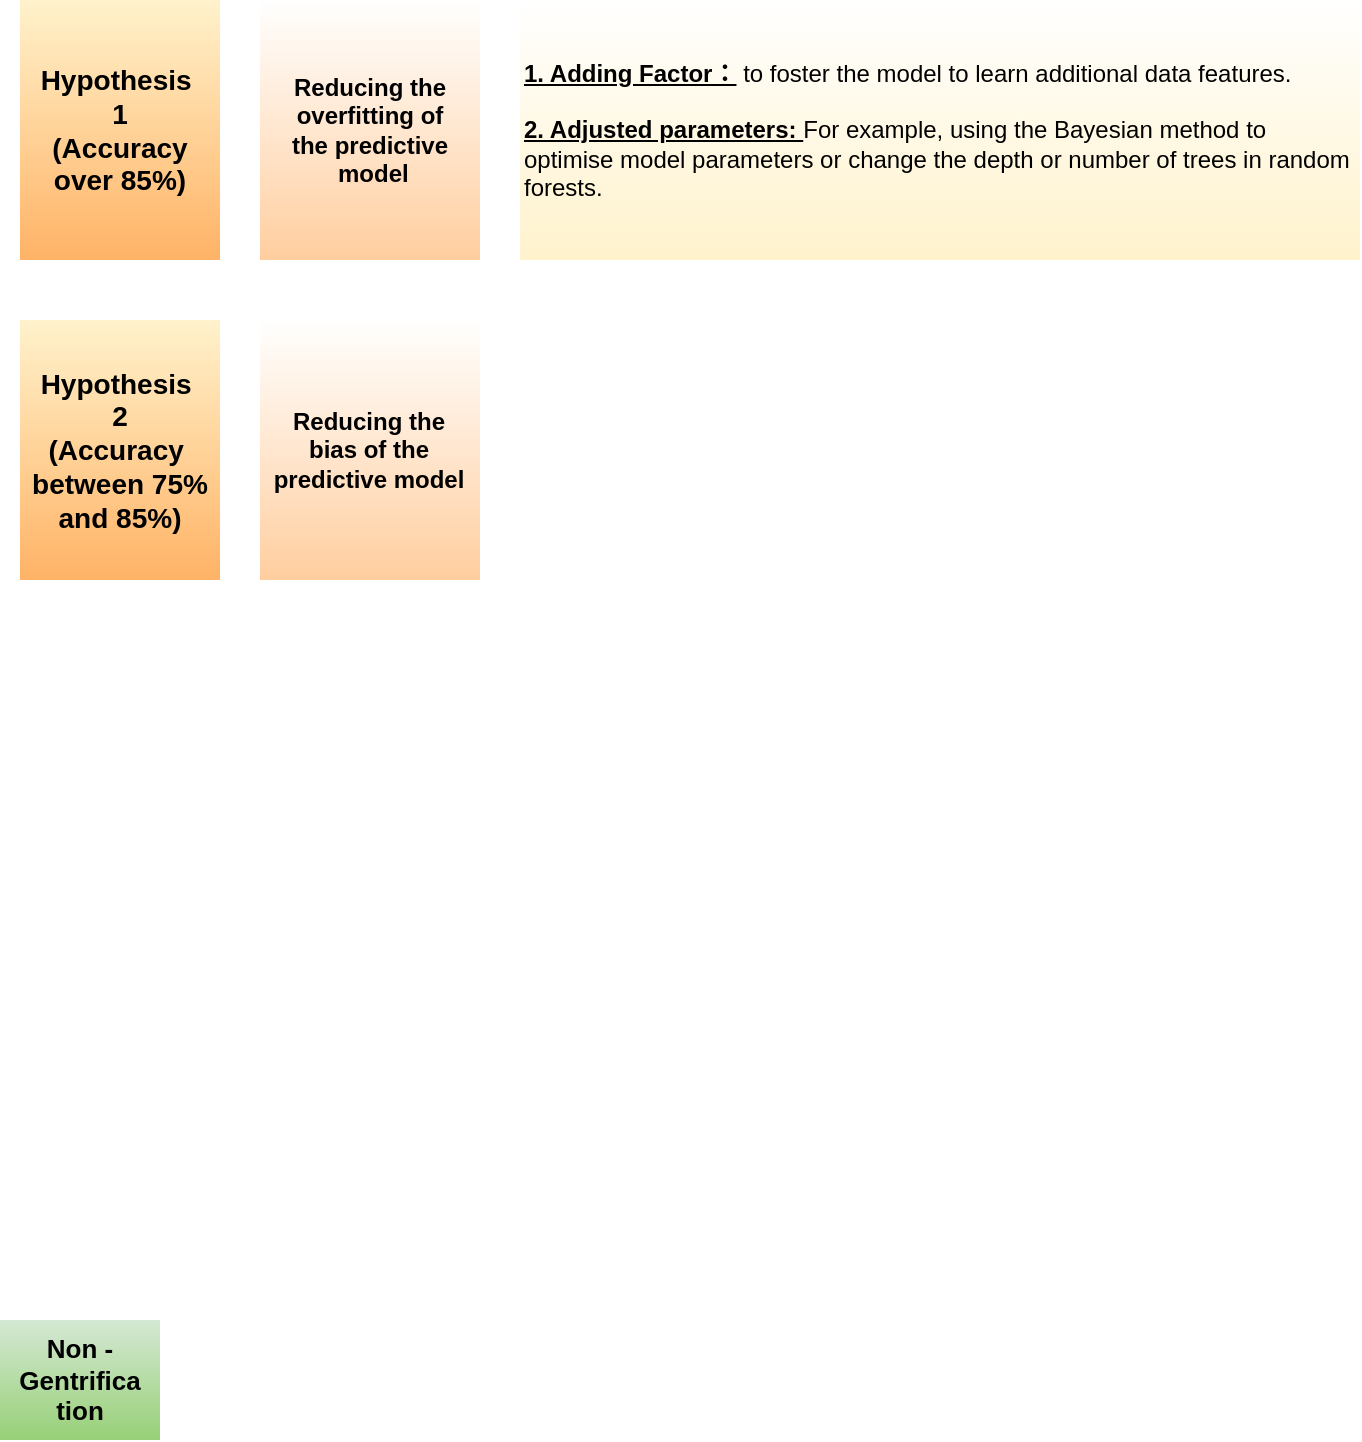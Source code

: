 <mxfile version="24.0.1" type="github">
  <diagram name="Page-1" id="e0dU8aj4kJPcj-eKRje5">
    <mxGraphModel dx="1272" dy="977" grid="1" gridSize="10" guides="1" tooltips="1" connect="1" arrows="1" fold="1" page="1" pageScale="1" pageWidth="827" pageHeight="1169" math="0" shadow="0">
      <root>
        <mxCell id="0" />
        <mxCell id="1" parent="0" />
        <mxCell id="fAYKZb8tC003D7oPLNtD-1" value="&lt;span style=&quot;font-size: 14px;&quot;&gt;&lt;b&gt;Hypothesis&amp;nbsp;&lt;/b&gt;&lt;/span&gt;&lt;div&gt;&lt;b style=&quot;font-size: 14px; background-color: initial;&quot;&gt;1&lt;/b&gt;&lt;br&gt;&lt;/div&gt;&lt;div&gt;&lt;b style=&quot;font-size: 14px; background-color: initial;&quot;&gt;(Accuracy over 85%)&lt;/b&gt;&lt;/div&gt;" style="rounded=0;whiteSpace=wrap;html=1;fillColor=#fff2cc;strokeColor=none;gradientColor=#FFB366;" vertex="1" parent="1">
          <mxGeometry x="70" y="80" width="100" height="130" as="geometry" />
        </mxCell>
        <mxCell id="fAYKZb8tC003D7oPLNtD-2" value="&lt;span style=&quot;font-size: 12px;&quot;&gt;&lt;b style=&quot;font-size: 12px;&quot;&gt;Reducing the overfitting of the&amp;nbsp;&lt;/b&gt;&lt;/span&gt;&lt;b&gt;predictive&lt;/b&gt;&lt;div&gt;&lt;span style=&quot;font-size: 12px;&quot;&gt;&lt;b style=&quot;font-size: 12px;&quot;&gt;&amp;nbsp;model&lt;/b&gt;&lt;/span&gt;&lt;/div&gt;" style="whiteSpace=wrap;html=1;fillColor=#FFFFFF;strokeColor=none;rounded=0;gradientColor=#FFCE9F;fontSize=12;" vertex="1" parent="1">
          <mxGeometry x="190" y="80" width="110" height="130" as="geometry" />
        </mxCell>
        <mxCell id="fAYKZb8tC003D7oPLNtD-3" value="&lt;div style=&quot;&quot;&gt;&lt;span style=&quot;background-color: initial;&quot;&gt;&lt;b&gt;&lt;u&gt;1. Adding Factor：&lt;/u&gt;&lt;/b&gt; to foster the model to learn additional data features.&lt;/span&gt;&lt;/div&gt;&lt;div style=&quot;&quot;&gt;&lt;br&gt;&lt;span style=&quot;background-color: initial;&quot;&gt;&lt;b&gt;&lt;u&gt;2. Adjusted parameters: &lt;/u&gt;&lt;/b&gt;For example, using the Bayesian method to optimise model parameters or change the depth or number of trees in random forests.&lt;/span&gt;&lt;br&gt;&lt;/div&gt;" style="whiteSpace=wrap;html=1;fillColor=#FFFFFF;strokeColor=none;rounded=0;gradientColor=#FFF2CC;align=left;" vertex="1" parent="1">
          <mxGeometry x="320" y="80" width="420" height="130" as="geometry" />
        </mxCell>
        <mxCell id="fAYKZb8tC003D7oPLNtD-4" value="&lt;b style=&quot;font-size: 13px;&quot;&gt;&lt;font style=&quot;font-size: 13px;&quot;&gt;Non -Gentrifica&lt;br&gt;tion&lt;/font&gt;&lt;/b&gt;" style="whiteSpace=wrap;html=1;fillColor=#D5E8D4;strokeColor=none;rounded=0;align=center;gradientColor=#97D077;" vertex="1" parent="1">
          <mxGeometry x="60" y="740" width="80" height="60" as="geometry" />
        </mxCell>
        <mxCell id="fAYKZb8tC003D7oPLNtD-5" value="&lt;span style=&quot;font-size: 14px;&quot;&gt;&lt;font style=&quot;font-size: 14px;&quot;&gt;&lt;b&gt;Hypothesis&amp;nbsp;&lt;/b&gt;&lt;/font&gt;&lt;/span&gt;&lt;div style=&quot;font-size: 14px;&quot;&gt;&lt;font style=&quot;font-size: 14px;&quot;&gt;&lt;b&gt;2&lt;/b&gt;&lt;/font&gt;&lt;/div&gt;&lt;div style=&quot;font-size: 14px;&quot;&gt;&lt;span style=&quot;background-color: initial; font-weight: bold;&quot;&gt;(Accuracy&amp;nbsp;&lt;/span&gt;&lt;br&gt;&lt;/div&gt;&lt;div style=&quot;font-size: 14px;&quot;&gt;&lt;font style=&quot;font-size: 14px;&quot;&gt;&lt;span style=&quot;background-color: initial;&quot;&gt;&lt;b style=&quot;&quot;&gt;&lt;font face=&quot;Helvetica&quot;&gt;between 75% and 85%&lt;/font&gt;&lt;/b&gt;&lt;/span&gt;&lt;span style=&quot;font-weight: bold; background-color: initial;&quot;&gt;)&lt;/span&gt;&lt;/font&gt;&lt;/div&gt;" style="rounded=0;whiteSpace=wrap;html=1;fillColor=#fff2cc;strokeColor=none;gradientColor=#FFB366;" vertex="1" parent="1">
          <mxGeometry x="70" y="240" width="100" height="130" as="geometry" />
        </mxCell>
        <mxCell id="fAYKZb8tC003D7oPLNtD-6" value="&lt;span style=&quot;font-size: 12px;&quot;&gt;&lt;b style=&quot;font-size: 12px;&quot;&gt;Reducing&amp;nbsp;&lt;/b&gt;&lt;/span&gt;&lt;b&gt;the bias of the predictive model&lt;/b&gt;" style="whiteSpace=wrap;html=1;fillColor=#FFFFFF;strokeColor=none;rounded=0;gradientColor=#FFCE9F;fontSize=12;align=center;spacingLeft=3;spacingRight=4;" vertex="1" parent="1">
          <mxGeometry x="190" y="240" width="110" height="130" as="geometry" />
        </mxCell>
      </root>
    </mxGraphModel>
  </diagram>
</mxfile>
